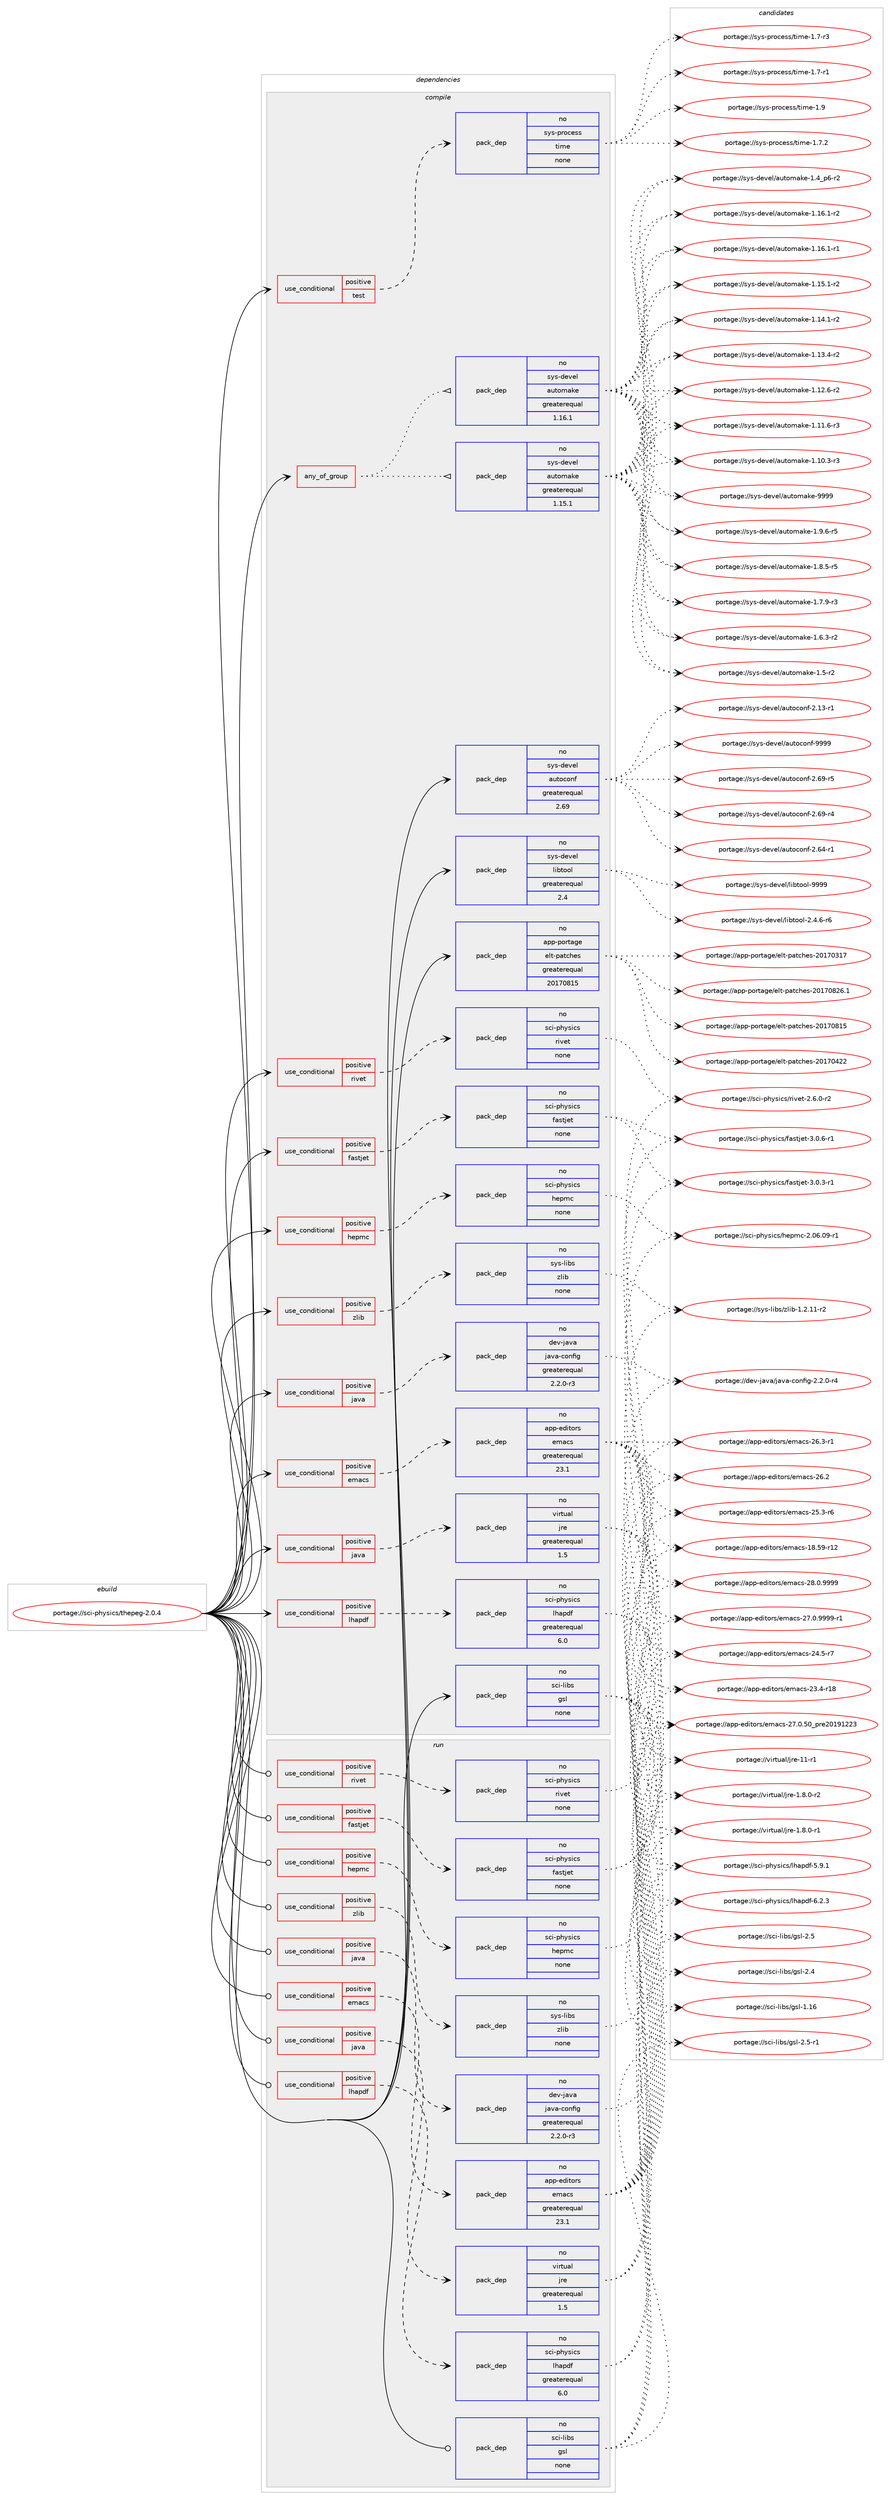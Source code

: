 digraph prolog {

# *************
# Graph options
# *************

newrank=true;
concentrate=true;
compound=true;
graph [rankdir=LR,fontname=Helvetica,fontsize=10,ranksep=1.5];#, ranksep=2.5, nodesep=0.2];
edge  [arrowhead=vee];
node  [fontname=Helvetica,fontsize=10];

# **********
# The ebuild
# **********

subgraph cluster_leftcol {
color=gray;
rank=same;
label=<<i>ebuild</i>>;
id [label="portage://sci-physics/thepeg-2.0.4", color=red, width=4, href="../sci-physics/thepeg-2.0.4.svg"];
}

# ****************
# The dependencies
# ****************

subgraph cluster_midcol {
color=gray;
label=<<i>dependencies</i>>;
subgraph cluster_compile {
fillcolor="#eeeeee";
style=filled;
label=<<i>compile</i>>;
subgraph any1294 {
dependency78263 [label=<<TABLE BORDER="0" CELLBORDER="1" CELLSPACING="0" CELLPADDING="4"><TR><TD CELLPADDING="10">any_of_group</TD></TR></TABLE>>, shape=none, color=red];subgraph pack61844 {
dependency78264 [label=<<TABLE BORDER="0" CELLBORDER="1" CELLSPACING="0" CELLPADDING="4" WIDTH="220"><TR><TD ROWSPAN="6" CELLPADDING="30">pack_dep</TD></TR><TR><TD WIDTH="110">no</TD></TR><TR><TD>sys-devel</TD></TR><TR><TD>automake</TD></TR><TR><TD>greaterequal</TD></TR><TR><TD>1.16.1</TD></TR></TABLE>>, shape=none, color=blue];
}
dependency78263:e -> dependency78264:w [weight=20,style="dotted",arrowhead="oinv"];
subgraph pack61845 {
dependency78265 [label=<<TABLE BORDER="0" CELLBORDER="1" CELLSPACING="0" CELLPADDING="4" WIDTH="220"><TR><TD ROWSPAN="6" CELLPADDING="30">pack_dep</TD></TR><TR><TD WIDTH="110">no</TD></TR><TR><TD>sys-devel</TD></TR><TR><TD>automake</TD></TR><TR><TD>greaterequal</TD></TR><TR><TD>1.15.1</TD></TR></TABLE>>, shape=none, color=blue];
}
dependency78263:e -> dependency78265:w [weight=20,style="dotted",arrowhead="oinv"];
}
id:e -> dependency78263:w [weight=20,style="solid",arrowhead="vee"];
subgraph cond15041 {
dependency78266 [label=<<TABLE BORDER="0" CELLBORDER="1" CELLSPACING="0" CELLPADDING="4"><TR><TD ROWSPAN="3" CELLPADDING="10">use_conditional</TD></TR><TR><TD>positive</TD></TR><TR><TD>emacs</TD></TR></TABLE>>, shape=none, color=red];
subgraph pack61846 {
dependency78267 [label=<<TABLE BORDER="0" CELLBORDER="1" CELLSPACING="0" CELLPADDING="4" WIDTH="220"><TR><TD ROWSPAN="6" CELLPADDING="30">pack_dep</TD></TR><TR><TD WIDTH="110">no</TD></TR><TR><TD>app-editors</TD></TR><TR><TD>emacs</TD></TR><TR><TD>greaterequal</TD></TR><TR><TD>23.1</TD></TR></TABLE>>, shape=none, color=blue];
}
dependency78266:e -> dependency78267:w [weight=20,style="dashed",arrowhead="vee"];
}
id:e -> dependency78266:w [weight=20,style="solid",arrowhead="vee"];
subgraph cond15042 {
dependency78268 [label=<<TABLE BORDER="0" CELLBORDER="1" CELLSPACING="0" CELLPADDING="4"><TR><TD ROWSPAN="3" CELLPADDING="10">use_conditional</TD></TR><TR><TD>positive</TD></TR><TR><TD>fastjet</TD></TR></TABLE>>, shape=none, color=red];
subgraph pack61847 {
dependency78269 [label=<<TABLE BORDER="0" CELLBORDER="1" CELLSPACING="0" CELLPADDING="4" WIDTH="220"><TR><TD ROWSPAN="6" CELLPADDING="30">pack_dep</TD></TR><TR><TD WIDTH="110">no</TD></TR><TR><TD>sci-physics</TD></TR><TR><TD>fastjet</TD></TR><TR><TD>none</TD></TR><TR><TD></TD></TR></TABLE>>, shape=none, color=blue];
}
dependency78268:e -> dependency78269:w [weight=20,style="dashed",arrowhead="vee"];
}
id:e -> dependency78268:w [weight=20,style="solid",arrowhead="vee"];
subgraph cond15043 {
dependency78270 [label=<<TABLE BORDER="0" CELLBORDER="1" CELLSPACING="0" CELLPADDING="4"><TR><TD ROWSPAN="3" CELLPADDING="10">use_conditional</TD></TR><TR><TD>positive</TD></TR><TR><TD>hepmc</TD></TR></TABLE>>, shape=none, color=red];
subgraph pack61848 {
dependency78271 [label=<<TABLE BORDER="0" CELLBORDER="1" CELLSPACING="0" CELLPADDING="4" WIDTH="220"><TR><TD ROWSPAN="6" CELLPADDING="30">pack_dep</TD></TR><TR><TD WIDTH="110">no</TD></TR><TR><TD>sci-physics</TD></TR><TR><TD>hepmc</TD></TR><TR><TD>none</TD></TR><TR><TD></TD></TR></TABLE>>, shape=none, color=blue];
}
dependency78270:e -> dependency78271:w [weight=20,style="dashed",arrowhead="vee"];
}
id:e -> dependency78270:w [weight=20,style="solid",arrowhead="vee"];
subgraph cond15044 {
dependency78272 [label=<<TABLE BORDER="0" CELLBORDER="1" CELLSPACING="0" CELLPADDING="4"><TR><TD ROWSPAN="3" CELLPADDING="10">use_conditional</TD></TR><TR><TD>positive</TD></TR><TR><TD>java</TD></TR></TABLE>>, shape=none, color=red];
subgraph pack61849 {
dependency78273 [label=<<TABLE BORDER="0" CELLBORDER="1" CELLSPACING="0" CELLPADDING="4" WIDTH="220"><TR><TD ROWSPAN="6" CELLPADDING="30">pack_dep</TD></TR><TR><TD WIDTH="110">no</TD></TR><TR><TD>dev-java</TD></TR><TR><TD>java-config</TD></TR><TR><TD>greaterequal</TD></TR><TR><TD>2.2.0-r3</TD></TR></TABLE>>, shape=none, color=blue];
}
dependency78272:e -> dependency78273:w [weight=20,style="dashed",arrowhead="vee"];
}
id:e -> dependency78272:w [weight=20,style="solid",arrowhead="vee"];
subgraph cond15045 {
dependency78274 [label=<<TABLE BORDER="0" CELLBORDER="1" CELLSPACING="0" CELLPADDING="4"><TR><TD ROWSPAN="3" CELLPADDING="10">use_conditional</TD></TR><TR><TD>positive</TD></TR><TR><TD>java</TD></TR></TABLE>>, shape=none, color=red];
subgraph pack61850 {
dependency78275 [label=<<TABLE BORDER="0" CELLBORDER="1" CELLSPACING="0" CELLPADDING="4" WIDTH="220"><TR><TD ROWSPAN="6" CELLPADDING="30">pack_dep</TD></TR><TR><TD WIDTH="110">no</TD></TR><TR><TD>virtual</TD></TR><TR><TD>jre</TD></TR><TR><TD>greaterequal</TD></TR><TR><TD>1.5</TD></TR></TABLE>>, shape=none, color=blue];
}
dependency78274:e -> dependency78275:w [weight=20,style="dashed",arrowhead="vee"];
}
id:e -> dependency78274:w [weight=20,style="solid",arrowhead="vee"];
subgraph cond15046 {
dependency78276 [label=<<TABLE BORDER="0" CELLBORDER="1" CELLSPACING="0" CELLPADDING="4"><TR><TD ROWSPAN="3" CELLPADDING="10">use_conditional</TD></TR><TR><TD>positive</TD></TR><TR><TD>lhapdf</TD></TR></TABLE>>, shape=none, color=red];
subgraph pack61851 {
dependency78277 [label=<<TABLE BORDER="0" CELLBORDER="1" CELLSPACING="0" CELLPADDING="4" WIDTH="220"><TR><TD ROWSPAN="6" CELLPADDING="30">pack_dep</TD></TR><TR><TD WIDTH="110">no</TD></TR><TR><TD>sci-physics</TD></TR><TR><TD>lhapdf</TD></TR><TR><TD>greaterequal</TD></TR><TR><TD>6.0</TD></TR></TABLE>>, shape=none, color=blue];
}
dependency78276:e -> dependency78277:w [weight=20,style="dashed",arrowhead="vee"];
}
id:e -> dependency78276:w [weight=20,style="solid",arrowhead="vee"];
subgraph cond15047 {
dependency78278 [label=<<TABLE BORDER="0" CELLBORDER="1" CELLSPACING="0" CELLPADDING="4"><TR><TD ROWSPAN="3" CELLPADDING="10">use_conditional</TD></TR><TR><TD>positive</TD></TR><TR><TD>rivet</TD></TR></TABLE>>, shape=none, color=red];
subgraph pack61852 {
dependency78279 [label=<<TABLE BORDER="0" CELLBORDER="1" CELLSPACING="0" CELLPADDING="4" WIDTH="220"><TR><TD ROWSPAN="6" CELLPADDING="30">pack_dep</TD></TR><TR><TD WIDTH="110">no</TD></TR><TR><TD>sci-physics</TD></TR><TR><TD>rivet</TD></TR><TR><TD>none</TD></TR><TR><TD></TD></TR></TABLE>>, shape=none, color=blue];
}
dependency78278:e -> dependency78279:w [weight=20,style="dashed",arrowhead="vee"];
}
id:e -> dependency78278:w [weight=20,style="solid",arrowhead="vee"];
subgraph cond15048 {
dependency78280 [label=<<TABLE BORDER="0" CELLBORDER="1" CELLSPACING="0" CELLPADDING="4"><TR><TD ROWSPAN="3" CELLPADDING="10">use_conditional</TD></TR><TR><TD>positive</TD></TR><TR><TD>test</TD></TR></TABLE>>, shape=none, color=red];
subgraph pack61853 {
dependency78281 [label=<<TABLE BORDER="0" CELLBORDER="1" CELLSPACING="0" CELLPADDING="4" WIDTH="220"><TR><TD ROWSPAN="6" CELLPADDING="30">pack_dep</TD></TR><TR><TD WIDTH="110">no</TD></TR><TR><TD>sys-process</TD></TR><TR><TD>time</TD></TR><TR><TD>none</TD></TR><TR><TD></TD></TR></TABLE>>, shape=none, color=blue];
}
dependency78280:e -> dependency78281:w [weight=20,style="dashed",arrowhead="vee"];
}
id:e -> dependency78280:w [weight=20,style="solid",arrowhead="vee"];
subgraph cond15049 {
dependency78282 [label=<<TABLE BORDER="0" CELLBORDER="1" CELLSPACING="0" CELLPADDING="4"><TR><TD ROWSPAN="3" CELLPADDING="10">use_conditional</TD></TR><TR><TD>positive</TD></TR><TR><TD>zlib</TD></TR></TABLE>>, shape=none, color=red];
subgraph pack61854 {
dependency78283 [label=<<TABLE BORDER="0" CELLBORDER="1" CELLSPACING="0" CELLPADDING="4" WIDTH="220"><TR><TD ROWSPAN="6" CELLPADDING="30">pack_dep</TD></TR><TR><TD WIDTH="110">no</TD></TR><TR><TD>sys-libs</TD></TR><TR><TD>zlib</TD></TR><TR><TD>none</TD></TR><TR><TD></TD></TR></TABLE>>, shape=none, color=blue];
}
dependency78282:e -> dependency78283:w [weight=20,style="dashed",arrowhead="vee"];
}
id:e -> dependency78282:w [weight=20,style="solid",arrowhead="vee"];
subgraph pack61855 {
dependency78284 [label=<<TABLE BORDER="0" CELLBORDER="1" CELLSPACING="0" CELLPADDING="4" WIDTH="220"><TR><TD ROWSPAN="6" CELLPADDING="30">pack_dep</TD></TR><TR><TD WIDTH="110">no</TD></TR><TR><TD>app-portage</TD></TR><TR><TD>elt-patches</TD></TR><TR><TD>greaterequal</TD></TR><TR><TD>20170815</TD></TR></TABLE>>, shape=none, color=blue];
}
id:e -> dependency78284:w [weight=20,style="solid",arrowhead="vee"];
subgraph pack61856 {
dependency78285 [label=<<TABLE BORDER="0" CELLBORDER="1" CELLSPACING="0" CELLPADDING="4" WIDTH="220"><TR><TD ROWSPAN="6" CELLPADDING="30">pack_dep</TD></TR><TR><TD WIDTH="110">no</TD></TR><TR><TD>sci-libs</TD></TR><TR><TD>gsl</TD></TR><TR><TD>none</TD></TR><TR><TD></TD></TR></TABLE>>, shape=none, color=blue];
}
id:e -> dependency78285:w [weight=20,style="solid",arrowhead="vee"];
subgraph pack61857 {
dependency78286 [label=<<TABLE BORDER="0" CELLBORDER="1" CELLSPACING="0" CELLPADDING="4" WIDTH="220"><TR><TD ROWSPAN="6" CELLPADDING="30">pack_dep</TD></TR><TR><TD WIDTH="110">no</TD></TR><TR><TD>sys-devel</TD></TR><TR><TD>autoconf</TD></TR><TR><TD>greaterequal</TD></TR><TR><TD>2.69</TD></TR></TABLE>>, shape=none, color=blue];
}
id:e -> dependency78286:w [weight=20,style="solid",arrowhead="vee"];
subgraph pack61858 {
dependency78287 [label=<<TABLE BORDER="0" CELLBORDER="1" CELLSPACING="0" CELLPADDING="4" WIDTH="220"><TR><TD ROWSPAN="6" CELLPADDING="30">pack_dep</TD></TR><TR><TD WIDTH="110">no</TD></TR><TR><TD>sys-devel</TD></TR><TR><TD>libtool</TD></TR><TR><TD>greaterequal</TD></TR><TR><TD>2.4</TD></TR></TABLE>>, shape=none, color=blue];
}
id:e -> dependency78287:w [weight=20,style="solid",arrowhead="vee"];
}
subgraph cluster_compileandrun {
fillcolor="#eeeeee";
style=filled;
label=<<i>compile and run</i>>;
}
subgraph cluster_run {
fillcolor="#eeeeee";
style=filled;
label=<<i>run</i>>;
subgraph cond15050 {
dependency78288 [label=<<TABLE BORDER="0" CELLBORDER="1" CELLSPACING="0" CELLPADDING="4"><TR><TD ROWSPAN="3" CELLPADDING="10">use_conditional</TD></TR><TR><TD>positive</TD></TR><TR><TD>emacs</TD></TR></TABLE>>, shape=none, color=red];
subgraph pack61859 {
dependency78289 [label=<<TABLE BORDER="0" CELLBORDER="1" CELLSPACING="0" CELLPADDING="4" WIDTH="220"><TR><TD ROWSPAN="6" CELLPADDING="30">pack_dep</TD></TR><TR><TD WIDTH="110">no</TD></TR><TR><TD>app-editors</TD></TR><TR><TD>emacs</TD></TR><TR><TD>greaterequal</TD></TR><TR><TD>23.1</TD></TR></TABLE>>, shape=none, color=blue];
}
dependency78288:e -> dependency78289:w [weight=20,style="dashed",arrowhead="vee"];
}
id:e -> dependency78288:w [weight=20,style="solid",arrowhead="odot"];
subgraph cond15051 {
dependency78290 [label=<<TABLE BORDER="0" CELLBORDER="1" CELLSPACING="0" CELLPADDING="4"><TR><TD ROWSPAN="3" CELLPADDING="10">use_conditional</TD></TR><TR><TD>positive</TD></TR><TR><TD>fastjet</TD></TR></TABLE>>, shape=none, color=red];
subgraph pack61860 {
dependency78291 [label=<<TABLE BORDER="0" CELLBORDER="1" CELLSPACING="0" CELLPADDING="4" WIDTH="220"><TR><TD ROWSPAN="6" CELLPADDING="30">pack_dep</TD></TR><TR><TD WIDTH="110">no</TD></TR><TR><TD>sci-physics</TD></TR><TR><TD>fastjet</TD></TR><TR><TD>none</TD></TR><TR><TD></TD></TR></TABLE>>, shape=none, color=blue];
}
dependency78290:e -> dependency78291:w [weight=20,style="dashed",arrowhead="vee"];
}
id:e -> dependency78290:w [weight=20,style="solid",arrowhead="odot"];
subgraph cond15052 {
dependency78292 [label=<<TABLE BORDER="0" CELLBORDER="1" CELLSPACING="0" CELLPADDING="4"><TR><TD ROWSPAN="3" CELLPADDING="10">use_conditional</TD></TR><TR><TD>positive</TD></TR><TR><TD>hepmc</TD></TR></TABLE>>, shape=none, color=red];
subgraph pack61861 {
dependency78293 [label=<<TABLE BORDER="0" CELLBORDER="1" CELLSPACING="0" CELLPADDING="4" WIDTH="220"><TR><TD ROWSPAN="6" CELLPADDING="30">pack_dep</TD></TR><TR><TD WIDTH="110">no</TD></TR><TR><TD>sci-physics</TD></TR><TR><TD>hepmc</TD></TR><TR><TD>none</TD></TR><TR><TD></TD></TR></TABLE>>, shape=none, color=blue];
}
dependency78292:e -> dependency78293:w [weight=20,style="dashed",arrowhead="vee"];
}
id:e -> dependency78292:w [weight=20,style="solid",arrowhead="odot"];
subgraph cond15053 {
dependency78294 [label=<<TABLE BORDER="0" CELLBORDER="1" CELLSPACING="0" CELLPADDING="4"><TR><TD ROWSPAN="3" CELLPADDING="10">use_conditional</TD></TR><TR><TD>positive</TD></TR><TR><TD>java</TD></TR></TABLE>>, shape=none, color=red];
subgraph pack61862 {
dependency78295 [label=<<TABLE BORDER="0" CELLBORDER="1" CELLSPACING="0" CELLPADDING="4" WIDTH="220"><TR><TD ROWSPAN="6" CELLPADDING="30">pack_dep</TD></TR><TR><TD WIDTH="110">no</TD></TR><TR><TD>dev-java</TD></TR><TR><TD>java-config</TD></TR><TR><TD>greaterequal</TD></TR><TR><TD>2.2.0-r3</TD></TR></TABLE>>, shape=none, color=blue];
}
dependency78294:e -> dependency78295:w [weight=20,style="dashed",arrowhead="vee"];
}
id:e -> dependency78294:w [weight=20,style="solid",arrowhead="odot"];
subgraph cond15054 {
dependency78296 [label=<<TABLE BORDER="0" CELLBORDER="1" CELLSPACING="0" CELLPADDING="4"><TR><TD ROWSPAN="3" CELLPADDING="10">use_conditional</TD></TR><TR><TD>positive</TD></TR><TR><TD>java</TD></TR></TABLE>>, shape=none, color=red];
subgraph pack61863 {
dependency78297 [label=<<TABLE BORDER="0" CELLBORDER="1" CELLSPACING="0" CELLPADDING="4" WIDTH="220"><TR><TD ROWSPAN="6" CELLPADDING="30">pack_dep</TD></TR><TR><TD WIDTH="110">no</TD></TR><TR><TD>virtual</TD></TR><TR><TD>jre</TD></TR><TR><TD>greaterequal</TD></TR><TR><TD>1.5</TD></TR></TABLE>>, shape=none, color=blue];
}
dependency78296:e -> dependency78297:w [weight=20,style="dashed",arrowhead="vee"];
}
id:e -> dependency78296:w [weight=20,style="solid",arrowhead="odot"];
subgraph cond15055 {
dependency78298 [label=<<TABLE BORDER="0" CELLBORDER="1" CELLSPACING="0" CELLPADDING="4"><TR><TD ROWSPAN="3" CELLPADDING="10">use_conditional</TD></TR><TR><TD>positive</TD></TR><TR><TD>lhapdf</TD></TR></TABLE>>, shape=none, color=red];
subgraph pack61864 {
dependency78299 [label=<<TABLE BORDER="0" CELLBORDER="1" CELLSPACING="0" CELLPADDING="4" WIDTH="220"><TR><TD ROWSPAN="6" CELLPADDING="30">pack_dep</TD></TR><TR><TD WIDTH="110">no</TD></TR><TR><TD>sci-physics</TD></TR><TR><TD>lhapdf</TD></TR><TR><TD>greaterequal</TD></TR><TR><TD>6.0</TD></TR></TABLE>>, shape=none, color=blue];
}
dependency78298:e -> dependency78299:w [weight=20,style="dashed",arrowhead="vee"];
}
id:e -> dependency78298:w [weight=20,style="solid",arrowhead="odot"];
subgraph cond15056 {
dependency78300 [label=<<TABLE BORDER="0" CELLBORDER="1" CELLSPACING="0" CELLPADDING="4"><TR><TD ROWSPAN="3" CELLPADDING="10">use_conditional</TD></TR><TR><TD>positive</TD></TR><TR><TD>rivet</TD></TR></TABLE>>, shape=none, color=red];
subgraph pack61865 {
dependency78301 [label=<<TABLE BORDER="0" CELLBORDER="1" CELLSPACING="0" CELLPADDING="4" WIDTH="220"><TR><TD ROWSPAN="6" CELLPADDING="30">pack_dep</TD></TR><TR><TD WIDTH="110">no</TD></TR><TR><TD>sci-physics</TD></TR><TR><TD>rivet</TD></TR><TR><TD>none</TD></TR><TR><TD></TD></TR></TABLE>>, shape=none, color=blue];
}
dependency78300:e -> dependency78301:w [weight=20,style="dashed",arrowhead="vee"];
}
id:e -> dependency78300:w [weight=20,style="solid",arrowhead="odot"];
subgraph cond15057 {
dependency78302 [label=<<TABLE BORDER="0" CELLBORDER="1" CELLSPACING="0" CELLPADDING="4"><TR><TD ROWSPAN="3" CELLPADDING="10">use_conditional</TD></TR><TR><TD>positive</TD></TR><TR><TD>zlib</TD></TR></TABLE>>, shape=none, color=red];
subgraph pack61866 {
dependency78303 [label=<<TABLE BORDER="0" CELLBORDER="1" CELLSPACING="0" CELLPADDING="4" WIDTH="220"><TR><TD ROWSPAN="6" CELLPADDING="30">pack_dep</TD></TR><TR><TD WIDTH="110">no</TD></TR><TR><TD>sys-libs</TD></TR><TR><TD>zlib</TD></TR><TR><TD>none</TD></TR><TR><TD></TD></TR></TABLE>>, shape=none, color=blue];
}
dependency78302:e -> dependency78303:w [weight=20,style="dashed",arrowhead="vee"];
}
id:e -> dependency78302:w [weight=20,style="solid",arrowhead="odot"];
subgraph pack61867 {
dependency78304 [label=<<TABLE BORDER="0" CELLBORDER="1" CELLSPACING="0" CELLPADDING="4" WIDTH="220"><TR><TD ROWSPAN="6" CELLPADDING="30">pack_dep</TD></TR><TR><TD WIDTH="110">no</TD></TR><TR><TD>sci-libs</TD></TR><TR><TD>gsl</TD></TR><TR><TD>none</TD></TR><TR><TD></TD></TR></TABLE>>, shape=none, color=blue];
}
id:e -> dependency78304:w [weight=20,style="solid",arrowhead="odot"];
}
}

# **************
# The candidates
# **************

subgraph cluster_choices {
rank=same;
color=gray;
label=<<i>candidates</i>>;

subgraph choice61844 {
color=black;
nodesep=1;
choice115121115451001011181011084797117116111109971071014557575757 [label="portage://sys-devel/automake-9999", color=red, width=4,href="../sys-devel/automake-9999.svg"];
choice115121115451001011181011084797117116111109971071014549465746544511453 [label="portage://sys-devel/automake-1.9.6-r5", color=red, width=4,href="../sys-devel/automake-1.9.6-r5.svg"];
choice115121115451001011181011084797117116111109971071014549465646534511453 [label="portage://sys-devel/automake-1.8.5-r5", color=red, width=4,href="../sys-devel/automake-1.8.5-r5.svg"];
choice115121115451001011181011084797117116111109971071014549465546574511451 [label="portage://sys-devel/automake-1.7.9-r3", color=red, width=4,href="../sys-devel/automake-1.7.9-r3.svg"];
choice115121115451001011181011084797117116111109971071014549465446514511450 [label="portage://sys-devel/automake-1.6.3-r2", color=red, width=4,href="../sys-devel/automake-1.6.3-r2.svg"];
choice11512111545100101118101108479711711611110997107101454946534511450 [label="portage://sys-devel/automake-1.5-r2", color=red, width=4,href="../sys-devel/automake-1.5-r2.svg"];
choice115121115451001011181011084797117116111109971071014549465295112544511450 [label="portage://sys-devel/automake-1.4_p6-r2", color=red, width=4,href="../sys-devel/automake-1.4_p6-r2.svg"];
choice11512111545100101118101108479711711611110997107101454946495446494511450 [label="portage://sys-devel/automake-1.16.1-r2", color=red, width=4,href="../sys-devel/automake-1.16.1-r2.svg"];
choice11512111545100101118101108479711711611110997107101454946495446494511449 [label="portage://sys-devel/automake-1.16.1-r1", color=red, width=4,href="../sys-devel/automake-1.16.1-r1.svg"];
choice11512111545100101118101108479711711611110997107101454946495346494511450 [label="portage://sys-devel/automake-1.15.1-r2", color=red, width=4,href="../sys-devel/automake-1.15.1-r2.svg"];
choice11512111545100101118101108479711711611110997107101454946495246494511450 [label="portage://sys-devel/automake-1.14.1-r2", color=red, width=4,href="../sys-devel/automake-1.14.1-r2.svg"];
choice11512111545100101118101108479711711611110997107101454946495146524511450 [label="portage://sys-devel/automake-1.13.4-r2", color=red, width=4,href="../sys-devel/automake-1.13.4-r2.svg"];
choice11512111545100101118101108479711711611110997107101454946495046544511450 [label="portage://sys-devel/automake-1.12.6-r2", color=red, width=4,href="../sys-devel/automake-1.12.6-r2.svg"];
choice11512111545100101118101108479711711611110997107101454946494946544511451 [label="portage://sys-devel/automake-1.11.6-r3", color=red, width=4,href="../sys-devel/automake-1.11.6-r3.svg"];
choice11512111545100101118101108479711711611110997107101454946494846514511451 [label="portage://sys-devel/automake-1.10.3-r3", color=red, width=4,href="../sys-devel/automake-1.10.3-r3.svg"];
dependency78264:e -> choice115121115451001011181011084797117116111109971071014557575757:w [style=dotted,weight="100"];
dependency78264:e -> choice115121115451001011181011084797117116111109971071014549465746544511453:w [style=dotted,weight="100"];
dependency78264:e -> choice115121115451001011181011084797117116111109971071014549465646534511453:w [style=dotted,weight="100"];
dependency78264:e -> choice115121115451001011181011084797117116111109971071014549465546574511451:w [style=dotted,weight="100"];
dependency78264:e -> choice115121115451001011181011084797117116111109971071014549465446514511450:w [style=dotted,weight="100"];
dependency78264:e -> choice11512111545100101118101108479711711611110997107101454946534511450:w [style=dotted,weight="100"];
dependency78264:e -> choice115121115451001011181011084797117116111109971071014549465295112544511450:w [style=dotted,weight="100"];
dependency78264:e -> choice11512111545100101118101108479711711611110997107101454946495446494511450:w [style=dotted,weight="100"];
dependency78264:e -> choice11512111545100101118101108479711711611110997107101454946495446494511449:w [style=dotted,weight="100"];
dependency78264:e -> choice11512111545100101118101108479711711611110997107101454946495346494511450:w [style=dotted,weight="100"];
dependency78264:e -> choice11512111545100101118101108479711711611110997107101454946495246494511450:w [style=dotted,weight="100"];
dependency78264:e -> choice11512111545100101118101108479711711611110997107101454946495146524511450:w [style=dotted,weight="100"];
dependency78264:e -> choice11512111545100101118101108479711711611110997107101454946495046544511450:w [style=dotted,weight="100"];
dependency78264:e -> choice11512111545100101118101108479711711611110997107101454946494946544511451:w [style=dotted,weight="100"];
dependency78264:e -> choice11512111545100101118101108479711711611110997107101454946494846514511451:w [style=dotted,weight="100"];
}
subgraph choice61845 {
color=black;
nodesep=1;
choice115121115451001011181011084797117116111109971071014557575757 [label="portage://sys-devel/automake-9999", color=red, width=4,href="../sys-devel/automake-9999.svg"];
choice115121115451001011181011084797117116111109971071014549465746544511453 [label="portage://sys-devel/automake-1.9.6-r5", color=red, width=4,href="../sys-devel/automake-1.9.6-r5.svg"];
choice115121115451001011181011084797117116111109971071014549465646534511453 [label="portage://sys-devel/automake-1.8.5-r5", color=red, width=4,href="../sys-devel/automake-1.8.5-r5.svg"];
choice115121115451001011181011084797117116111109971071014549465546574511451 [label="portage://sys-devel/automake-1.7.9-r3", color=red, width=4,href="../sys-devel/automake-1.7.9-r3.svg"];
choice115121115451001011181011084797117116111109971071014549465446514511450 [label="portage://sys-devel/automake-1.6.3-r2", color=red, width=4,href="../sys-devel/automake-1.6.3-r2.svg"];
choice11512111545100101118101108479711711611110997107101454946534511450 [label="portage://sys-devel/automake-1.5-r2", color=red, width=4,href="../sys-devel/automake-1.5-r2.svg"];
choice115121115451001011181011084797117116111109971071014549465295112544511450 [label="portage://sys-devel/automake-1.4_p6-r2", color=red, width=4,href="../sys-devel/automake-1.4_p6-r2.svg"];
choice11512111545100101118101108479711711611110997107101454946495446494511450 [label="portage://sys-devel/automake-1.16.1-r2", color=red, width=4,href="../sys-devel/automake-1.16.1-r2.svg"];
choice11512111545100101118101108479711711611110997107101454946495446494511449 [label="portage://sys-devel/automake-1.16.1-r1", color=red, width=4,href="../sys-devel/automake-1.16.1-r1.svg"];
choice11512111545100101118101108479711711611110997107101454946495346494511450 [label="portage://sys-devel/automake-1.15.1-r2", color=red, width=4,href="../sys-devel/automake-1.15.1-r2.svg"];
choice11512111545100101118101108479711711611110997107101454946495246494511450 [label="portage://sys-devel/automake-1.14.1-r2", color=red, width=4,href="../sys-devel/automake-1.14.1-r2.svg"];
choice11512111545100101118101108479711711611110997107101454946495146524511450 [label="portage://sys-devel/automake-1.13.4-r2", color=red, width=4,href="../sys-devel/automake-1.13.4-r2.svg"];
choice11512111545100101118101108479711711611110997107101454946495046544511450 [label="portage://sys-devel/automake-1.12.6-r2", color=red, width=4,href="../sys-devel/automake-1.12.6-r2.svg"];
choice11512111545100101118101108479711711611110997107101454946494946544511451 [label="portage://sys-devel/automake-1.11.6-r3", color=red, width=4,href="../sys-devel/automake-1.11.6-r3.svg"];
choice11512111545100101118101108479711711611110997107101454946494846514511451 [label="portage://sys-devel/automake-1.10.3-r3", color=red, width=4,href="../sys-devel/automake-1.10.3-r3.svg"];
dependency78265:e -> choice115121115451001011181011084797117116111109971071014557575757:w [style=dotted,weight="100"];
dependency78265:e -> choice115121115451001011181011084797117116111109971071014549465746544511453:w [style=dotted,weight="100"];
dependency78265:e -> choice115121115451001011181011084797117116111109971071014549465646534511453:w [style=dotted,weight="100"];
dependency78265:e -> choice115121115451001011181011084797117116111109971071014549465546574511451:w [style=dotted,weight="100"];
dependency78265:e -> choice115121115451001011181011084797117116111109971071014549465446514511450:w [style=dotted,weight="100"];
dependency78265:e -> choice11512111545100101118101108479711711611110997107101454946534511450:w [style=dotted,weight="100"];
dependency78265:e -> choice115121115451001011181011084797117116111109971071014549465295112544511450:w [style=dotted,weight="100"];
dependency78265:e -> choice11512111545100101118101108479711711611110997107101454946495446494511450:w [style=dotted,weight="100"];
dependency78265:e -> choice11512111545100101118101108479711711611110997107101454946495446494511449:w [style=dotted,weight="100"];
dependency78265:e -> choice11512111545100101118101108479711711611110997107101454946495346494511450:w [style=dotted,weight="100"];
dependency78265:e -> choice11512111545100101118101108479711711611110997107101454946495246494511450:w [style=dotted,weight="100"];
dependency78265:e -> choice11512111545100101118101108479711711611110997107101454946495146524511450:w [style=dotted,weight="100"];
dependency78265:e -> choice11512111545100101118101108479711711611110997107101454946495046544511450:w [style=dotted,weight="100"];
dependency78265:e -> choice11512111545100101118101108479711711611110997107101454946494946544511451:w [style=dotted,weight="100"];
dependency78265:e -> choice11512111545100101118101108479711711611110997107101454946494846514511451:w [style=dotted,weight="100"];
}
subgraph choice61846 {
color=black;
nodesep=1;
choice971121124510110010511611111411547101109979911545505646484657575757 [label="portage://app-editors/emacs-28.0.9999", color=red, width=4,href="../app-editors/emacs-28.0.9999.svg"];
choice9711211245101100105116111114115471011099799115455055464846575757574511449 [label="portage://app-editors/emacs-27.0.9999-r1", color=red, width=4,href="../app-editors/emacs-27.0.9999-r1.svg"];
choice97112112451011001051161111141154710110997991154550554648465348951121141015048495749505051 [label="portage://app-editors/emacs-27.0.50_pre20191223", color=red, width=4,href="../app-editors/emacs-27.0.50_pre20191223.svg"];
choice971121124510110010511611111411547101109979911545505446514511449 [label="portage://app-editors/emacs-26.3-r1", color=red, width=4,href="../app-editors/emacs-26.3-r1.svg"];
choice97112112451011001051161111141154710110997991154550544650 [label="portage://app-editors/emacs-26.2", color=red, width=4,href="../app-editors/emacs-26.2.svg"];
choice971121124510110010511611111411547101109979911545505346514511454 [label="portage://app-editors/emacs-25.3-r6", color=red, width=4,href="../app-editors/emacs-25.3-r6.svg"];
choice971121124510110010511611111411547101109979911545505246534511455 [label="portage://app-editors/emacs-24.5-r7", color=red, width=4,href="../app-editors/emacs-24.5-r7.svg"];
choice97112112451011001051161111141154710110997991154550514652451144956 [label="portage://app-editors/emacs-23.4-r18", color=red, width=4,href="../app-editors/emacs-23.4-r18.svg"];
choice9711211245101100105116111114115471011099799115454956465357451144950 [label="portage://app-editors/emacs-18.59-r12", color=red, width=4,href="../app-editors/emacs-18.59-r12.svg"];
dependency78267:e -> choice971121124510110010511611111411547101109979911545505646484657575757:w [style=dotted,weight="100"];
dependency78267:e -> choice9711211245101100105116111114115471011099799115455055464846575757574511449:w [style=dotted,weight="100"];
dependency78267:e -> choice97112112451011001051161111141154710110997991154550554648465348951121141015048495749505051:w [style=dotted,weight="100"];
dependency78267:e -> choice971121124510110010511611111411547101109979911545505446514511449:w [style=dotted,weight="100"];
dependency78267:e -> choice97112112451011001051161111141154710110997991154550544650:w [style=dotted,weight="100"];
dependency78267:e -> choice971121124510110010511611111411547101109979911545505346514511454:w [style=dotted,weight="100"];
dependency78267:e -> choice971121124510110010511611111411547101109979911545505246534511455:w [style=dotted,weight="100"];
dependency78267:e -> choice97112112451011001051161111141154710110997991154550514652451144956:w [style=dotted,weight="100"];
dependency78267:e -> choice9711211245101100105116111114115471011099799115454956465357451144950:w [style=dotted,weight="100"];
}
subgraph choice61847 {
color=black;
nodesep=1;
choice11599105451121041211151059911547102971151161061011164551464846544511449 [label="portage://sci-physics/fastjet-3.0.6-r1", color=red, width=4,href="../sci-physics/fastjet-3.0.6-r1.svg"];
choice11599105451121041211151059911547102971151161061011164551464846514511449 [label="portage://sci-physics/fastjet-3.0.3-r1", color=red, width=4,href="../sci-physics/fastjet-3.0.3-r1.svg"];
dependency78269:e -> choice11599105451121041211151059911547102971151161061011164551464846544511449:w [style=dotted,weight="100"];
dependency78269:e -> choice11599105451121041211151059911547102971151161061011164551464846514511449:w [style=dotted,weight="100"];
}
subgraph choice61848 {
color=black;
nodesep=1;
choice115991054511210412111510599115471041011121099945504648544648574511449 [label="portage://sci-physics/hepmc-2.06.09-r1", color=red, width=4,href="../sci-physics/hepmc-2.06.09-r1.svg"];
dependency78271:e -> choice115991054511210412111510599115471041011121099945504648544648574511449:w [style=dotted,weight="100"];
}
subgraph choice61849 {
color=black;
nodesep=1;
choice10010111845106971189747106971189745991111101021051034550465046484511452 [label="portage://dev-java/java-config-2.2.0-r4", color=red, width=4,href="../dev-java/java-config-2.2.0-r4.svg"];
dependency78273:e -> choice10010111845106971189747106971189745991111101021051034550465046484511452:w [style=dotted,weight="100"];
}
subgraph choice61850 {
color=black;
nodesep=1;
choice11810511411611797108471061141014549494511449 [label="portage://virtual/jre-11-r1", color=red, width=4,href="../virtual/jre-11-r1.svg"];
choice11810511411611797108471061141014549465646484511450 [label="portage://virtual/jre-1.8.0-r2", color=red, width=4,href="../virtual/jre-1.8.0-r2.svg"];
choice11810511411611797108471061141014549465646484511449 [label="portage://virtual/jre-1.8.0-r1", color=red, width=4,href="../virtual/jre-1.8.0-r1.svg"];
dependency78275:e -> choice11810511411611797108471061141014549494511449:w [style=dotted,weight="100"];
dependency78275:e -> choice11810511411611797108471061141014549465646484511450:w [style=dotted,weight="100"];
dependency78275:e -> choice11810511411611797108471061141014549465646484511449:w [style=dotted,weight="100"];
}
subgraph choice61851 {
color=black;
nodesep=1;
choice1159910545112104121115105991154710810497112100102455446504651 [label="portage://sci-physics/lhapdf-6.2.3", color=red, width=4,href="../sci-physics/lhapdf-6.2.3.svg"];
choice1159910545112104121115105991154710810497112100102455346574649 [label="portage://sci-physics/lhapdf-5.9.1", color=red, width=4,href="../sci-physics/lhapdf-5.9.1.svg"];
dependency78277:e -> choice1159910545112104121115105991154710810497112100102455446504651:w [style=dotted,weight="100"];
dependency78277:e -> choice1159910545112104121115105991154710810497112100102455346574649:w [style=dotted,weight="100"];
}
subgraph choice61852 {
color=black;
nodesep=1;
choice115991054511210412111510599115471141051181011164550465446484511450 [label="portage://sci-physics/rivet-2.6.0-r2", color=red, width=4,href="../sci-physics/rivet-2.6.0-r2.svg"];
dependency78279:e -> choice115991054511210412111510599115471141051181011164550465446484511450:w [style=dotted,weight="100"];
}
subgraph choice61853 {
color=black;
nodesep=1;
choice11512111545112114111991011151154711610510910145494657 [label="portage://sys-process/time-1.9", color=red, width=4,href="../sys-process/time-1.9.svg"];
choice115121115451121141119910111511547116105109101454946554650 [label="portage://sys-process/time-1.7.2", color=red, width=4,href="../sys-process/time-1.7.2.svg"];
choice115121115451121141119910111511547116105109101454946554511451 [label="portage://sys-process/time-1.7-r3", color=red, width=4,href="../sys-process/time-1.7-r3.svg"];
choice115121115451121141119910111511547116105109101454946554511449 [label="portage://sys-process/time-1.7-r1", color=red, width=4,href="../sys-process/time-1.7-r1.svg"];
dependency78281:e -> choice11512111545112114111991011151154711610510910145494657:w [style=dotted,weight="100"];
dependency78281:e -> choice115121115451121141119910111511547116105109101454946554650:w [style=dotted,weight="100"];
dependency78281:e -> choice115121115451121141119910111511547116105109101454946554511451:w [style=dotted,weight="100"];
dependency78281:e -> choice115121115451121141119910111511547116105109101454946554511449:w [style=dotted,weight="100"];
}
subgraph choice61854 {
color=black;
nodesep=1;
choice11512111545108105981154712210810598454946504649494511450 [label="portage://sys-libs/zlib-1.2.11-r2", color=red, width=4,href="../sys-libs/zlib-1.2.11-r2.svg"];
dependency78283:e -> choice11512111545108105981154712210810598454946504649494511450:w [style=dotted,weight="100"];
}
subgraph choice61855 {
color=black;
nodesep=1;
choice971121124511211111411697103101471011081164511297116991041011154550484955485650544649 [label="portage://app-portage/elt-patches-20170826.1", color=red, width=4,href="../app-portage/elt-patches-20170826.1.svg"];
choice97112112451121111141169710310147101108116451129711699104101115455048495548564953 [label="portage://app-portage/elt-patches-20170815", color=red, width=4,href="../app-portage/elt-patches-20170815.svg"];
choice97112112451121111141169710310147101108116451129711699104101115455048495548525050 [label="portage://app-portage/elt-patches-20170422", color=red, width=4,href="../app-portage/elt-patches-20170422.svg"];
choice97112112451121111141169710310147101108116451129711699104101115455048495548514955 [label="portage://app-portage/elt-patches-20170317", color=red, width=4,href="../app-portage/elt-patches-20170317.svg"];
dependency78284:e -> choice971121124511211111411697103101471011081164511297116991041011154550484955485650544649:w [style=dotted,weight="100"];
dependency78284:e -> choice97112112451121111141169710310147101108116451129711699104101115455048495548564953:w [style=dotted,weight="100"];
dependency78284:e -> choice97112112451121111141169710310147101108116451129711699104101115455048495548525050:w [style=dotted,weight="100"];
dependency78284:e -> choice97112112451121111141169710310147101108116451129711699104101115455048495548514955:w [style=dotted,weight="100"];
}
subgraph choice61856 {
color=black;
nodesep=1;
choice11599105451081059811547103115108455046534511449 [label="portage://sci-libs/gsl-2.5-r1", color=red, width=4,href="../sci-libs/gsl-2.5-r1.svg"];
choice1159910545108105981154710311510845504653 [label="portage://sci-libs/gsl-2.5", color=red, width=4,href="../sci-libs/gsl-2.5.svg"];
choice1159910545108105981154710311510845504652 [label="portage://sci-libs/gsl-2.4", color=red, width=4,href="../sci-libs/gsl-2.4.svg"];
choice115991054510810598115471031151084549464954 [label="portage://sci-libs/gsl-1.16", color=red, width=4,href="../sci-libs/gsl-1.16.svg"];
dependency78285:e -> choice11599105451081059811547103115108455046534511449:w [style=dotted,weight="100"];
dependency78285:e -> choice1159910545108105981154710311510845504653:w [style=dotted,weight="100"];
dependency78285:e -> choice1159910545108105981154710311510845504652:w [style=dotted,weight="100"];
dependency78285:e -> choice115991054510810598115471031151084549464954:w [style=dotted,weight="100"];
}
subgraph choice61857 {
color=black;
nodesep=1;
choice115121115451001011181011084797117116111991111101024557575757 [label="portage://sys-devel/autoconf-9999", color=red, width=4,href="../sys-devel/autoconf-9999.svg"];
choice1151211154510010111810110847971171161119911111010245504654574511453 [label="portage://sys-devel/autoconf-2.69-r5", color=red, width=4,href="../sys-devel/autoconf-2.69-r5.svg"];
choice1151211154510010111810110847971171161119911111010245504654574511452 [label="portage://sys-devel/autoconf-2.69-r4", color=red, width=4,href="../sys-devel/autoconf-2.69-r4.svg"];
choice1151211154510010111810110847971171161119911111010245504654524511449 [label="portage://sys-devel/autoconf-2.64-r1", color=red, width=4,href="../sys-devel/autoconf-2.64-r1.svg"];
choice1151211154510010111810110847971171161119911111010245504649514511449 [label="portage://sys-devel/autoconf-2.13-r1", color=red, width=4,href="../sys-devel/autoconf-2.13-r1.svg"];
dependency78286:e -> choice115121115451001011181011084797117116111991111101024557575757:w [style=dotted,weight="100"];
dependency78286:e -> choice1151211154510010111810110847971171161119911111010245504654574511453:w [style=dotted,weight="100"];
dependency78286:e -> choice1151211154510010111810110847971171161119911111010245504654574511452:w [style=dotted,weight="100"];
dependency78286:e -> choice1151211154510010111810110847971171161119911111010245504654524511449:w [style=dotted,weight="100"];
dependency78286:e -> choice1151211154510010111810110847971171161119911111010245504649514511449:w [style=dotted,weight="100"];
}
subgraph choice61858 {
color=black;
nodesep=1;
choice1151211154510010111810110847108105981161111111084557575757 [label="portage://sys-devel/libtool-9999", color=red, width=4,href="../sys-devel/libtool-9999.svg"];
choice1151211154510010111810110847108105981161111111084550465246544511454 [label="portage://sys-devel/libtool-2.4.6-r6", color=red, width=4,href="../sys-devel/libtool-2.4.6-r6.svg"];
dependency78287:e -> choice1151211154510010111810110847108105981161111111084557575757:w [style=dotted,weight="100"];
dependency78287:e -> choice1151211154510010111810110847108105981161111111084550465246544511454:w [style=dotted,weight="100"];
}
subgraph choice61859 {
color=black;
nodesep=1;
choice971121124510110010511611111411547101109979911545505646484657575757 [label="portage://app-editors/emacs-28.0.9999", color=red, width=4,href="../app-editors/emacs-28.0.9999.svg"];
choice9711211245101100105116111114115471011099799115455055464846575757574511449 [label="portage://app-editors/emacs-27.0.9999-r1", color=red, width=4,href="../app-editors/emacs-27.0.9999-r1.svg"];
choice97112112451011001051161111141154710110997991154550554648465348951121141015048495749505051 [label="portage://app-editors/emacs-27.0.50_pre20191223", color=red, width=4,href="../app-editors/emacs-27.0.50_pre20191223.svg"];
choice971121124510110010511611111411547101109979911545505446514511449 [label="portage://app-editors/emacs-26.3-r1", color=red, width=4,href="../app-editors/emacs-26.3-r1.svg"];
choice97112112451011001051161111141154710110997991154550544650 [label="portage://app-editors/emacs-26.2", color=red, width=4,href="../app-editors/emacs-26.2.svg"];
choice971121124510110010511611111411547101109979911545505346514511454 [label="portage://app-editors/emacs-25.3-r6", color=red, width=4,href="../app-editors/emacs-25.3-r6.svg"];
choice971121124510110010511611111411547101109979911545505246534511455 [label="portage://app-editors/emacs-24.5-r7", color=red, width=4,href="../app-editors/emacs-24.5-r7.svg"];
choice97112112451011001051161111141154710110997991154550514652451144956 [label="portage://app-editors/emacs-23.4-r18", color=red, width=4,href="../app-editors/emacs-23.4-r18.svg"];
choice9711211245101100105116111114115471011099799115454956465357451144950 [label="portage://app-editors/emacs-18.59-r12", color=red, width=4,href="../app-editors/emacs-18.59-r12.svg"];
dependency78289:e -> choice971121124510110010511611111411547101109979911545505646484657575757:w [style=dotted,weight="100"];
dependency78289:e -> choice9711211245101100105116111114115471011099799115455055464846575757574511449:w [style=dotted,weight="100"];
dependency78289:e -> choice97112112451011001051161111141154710110997991154550554648465348951121141015048495749505051:w [style=dotted,weight="100"];
dependency78289:e -> choice971121124510110010511611111411547101109979911545505446514511449:w [style=dotted,weight="100"];
dependency78289:e -> choice97112112451011001051161111141154710110997991154550544650:w [style=dotted,weight="100"];
dependency78289:e -> choice971121124510110010511611111411547101109979911545505346514511454:w [style=dotted,weight="100"];
dependency78289:e -> choice971121124510110010511611111411547101109979911545505246534511455:w [style=dotted,weight="100"];
dependency78289:e -> choice97112112451011001051161111141154710110997991154550514652451144956:w [style=dotted,weight="100"];
dependency78289:e -> choice9711211245101100105116111114115471011099799115454956465357451144950:w [style=dotted,weight="100"];
}
subgraph choice61860 {
color=black;
nodesep=1;
choice11599105451121041211151059911547102971151161061011164551464846544511449 [label="portage://sci-physics/fastjet-3.0.6-r1", color=red, width=4,href="../sci-physics/fastjet-3.0.6-r1.svg"];
choice11599105451121041211151059911547102971151161061011164551464846514511449 [label="portage://sci-physics/fastjet-3.0.3-r1", color=red, width=4,href="../sci-physics/fastjet-3.0.3-r1.svg"];
dependency78291:e -> choice11599105451121041211151059911547102971151161061011164551464846544511449:w [style=dotted,weight="100"];
dependency78291:e -> choice11599105451121041211151059911547102971151161061011164551464846514511449:w [style=dotted,weight="100"];
}
subgraph choice61861 {
color=black;
nodesep=1;
choice115991054511210412111510599115471041011121099945504648544648574511449 [label="portage://sci-physics/hepmc-2.06.09-r1", color=red, width=4,href="../sci-physics/hepmc-2.06.09-r1.svg"];
dependency78293:e -> choice115991054511210412111510599115471041011121099945504648544648574511449:w [style=dotted,weight="100"];
}
subgraph choice61862 {
color=black;
nodesep=1;
choice10010111845106971189747106971189745991111101021051034550465046484511452 [label="portage://dev-java/java-config-2.2.0-r4", color=red, width=4,href="../dev-java/java-config-2.2.0-r4.svg"];
dependency78295:e -> choice10010111845106971189747106971189745991111101021051034550465046484511452:w [style=dotted,weight="100"];
}
subgraph choice61863 {
color=black;
nodesep=1;
choice11810511411611797108471061141014549494511449 [label="portage://virtual/jre-11-r1", color=red, width=4,href="../virtual/jre-11-r1.svg"];
choice11810511411611797108471061141014549465646484511450 [label="portage://virtual/jre-1.8.0-r2", color=red, width=4,href="../virtual/jre-1.8.0-r2.svg"];
choice11810511411611797108471061141014549465646484511449 [label="portage://virtual/jre-1.8.0-r1", color=red, width=4,href="../virtual/jre-1.8.0-r1.svg"];
dependency78297:e -> choice11810511411611797108471061141014549494511449:w [style=dotted,weight="100"];
dependency78297:e -> choice11810511411611797108471061141014549465646484511450:w [style=dotted,weight="100"];
dependency78297:e -> choice11810511411611797108471061141014549465646484511449:w [style=dotted,weight="100"];
}
subgraph choice61864 {
color=black;
nodesep=1;
choice1159910545112104121115105991154710810497112100102455446504651 [label="portage://sci-physics/lhapdf-6.2.3", color=red, width=4,href="../sci-physics/lhapdf-6.2.3.svg"];
choice1159910545112104121115105991154710810497112100102455346574649 [label="portage://sci-physics/lhapdf-5.9.1", color=red, width=4,href="../sci-physics/lhapdf-5.9.1.svg"];
dependency78299:e -> choice1159910545112104121115105991154710810497112100102455446504651:w [style=dotted,weight="100"];
dependency78299:e -> choice1159910545112104121115105991154710810497112100102455346574649:w [style=dotted,weight="100"];
}
subgraph choice61865 {
color=black;
nodesep=1;
choice115991054511210412111510599115471141051181011164550465446484511450 [label="portage://sci-physics/rivet-2.6.0-r2", color=red, width=4,href="../sci-physics/rivet-2.6.0-r2.svg"];
dependency78301:e -> choice115991054511210412111510599115471141051181011164550465446484511450:w [style=dotted,weight="100"];
}
subgraph choice61866 {
color=black;
nodesep=1;
choice11512111545108105981154712210810598454946504649494511450 [label="portage://sys-libs/zlib-1.2.11-r2", color=red, width=4,href="../sys-libs/zlib-1.2.11-r2.svg"];
dependency78303:e -> choice11512111545108105981154712210810598454946504649494511450:w [style=dotted,weight="100"];
}
subgraph choice61867 {
color=black;
nodesep=1;
choice11599105451081059811547103115108455046534511449 [label="portage://sci-libs/gsl-2.5-r1", color=red, width=4,href="../sci-libs/gsl-2.5-r1.svg"];
choice1159910545108105981154710311510845504653 [label="portage://sci-libs/gsl-2.5", color=red, width=4,href="../sci-libs/gsl-2.5.svg"];
choice1159910545108105981154710311510845504652 [label="portage://sci-libs/gsl-2.4", color=red, width=4,href="../sci-libs/gsl-2.4.svg"];
choice115991054510810598115471031151084549464954 [label="portage://sci-libs/gsl-1.16", color=red, width=4,href="../sci-libs/gsl-1.16.svg"];
dependency78304:e -> choice11599105451081059811547103115108455046534511449:w [style=dotted,weight="100"];
dependency78304:e -> choice1159910545108105981154710311510845504653:w [style=dotted,weight="100"];
dependency78304:e -> choice1159910545108105981154710311510845504652:w [style=dotted,weight="100"];
dependency78304:e -> choice115991054510810598115471031151084549464954:w [style=dotted,weight="100"];
}
}

}
